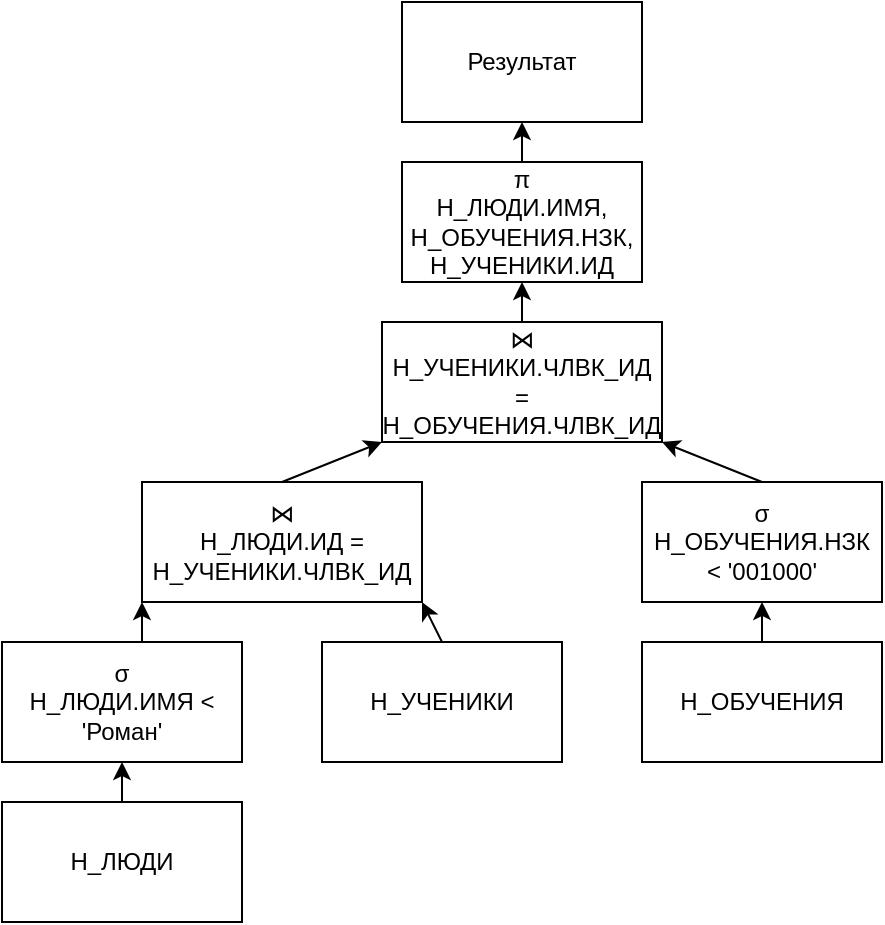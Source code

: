<mxfile version="22.1.11" type="device">
  <diagram name="Страница — 1" id="K1GuHLXQaXbjNu8LGzyw">
    <mxGraphModel dx="1036" dy="606" grid="1" gridSize="10" guides="1" tooltips="1" connect="1" arrows="1" fold="1" page="1" pageScale="1" pageWidth="827" pageHeight="1169" math="0" shadow="0">
      <root>
        <mxCell id="0" />
        <mxCell id="1" parent="0" />
        <mxCell id="CviIP6W64GD_s6nnUqM6-19" style="edgeStyle=orthogonalEdgeStyle;rounded=0;orthogonalLoop=1;jettySize=auto;html=1;exitX=0.5;exitY=0;exitDx=0;exitDy=0;entryX=0.5;entryY=1;entryDx=0;entryDy=0;" edge="1" parent="1" source="CviIP6W64GD_s6nnUqM6-1" target="CviIP6W64GD_s6nnUqM6-18">
          <mxGeometry relative="1" as="geometry" />
        </mxCell>
        <mxCell id="CviIP6W64GD_s6nnUqM6-1" value="Н_ЛЮДИ" style="rounded=0;whiteSpace=wrap;html=1;" vertex="1" parent="1">
          <mxGeometry x="40" y="700" width="120" height="60" as="geometry" />
        </mxCell>
        <mxCell id="CviIP6W64GD_s6nnUqM6-4" style="rounded=0;orthogonalLoop=1;jettySize=auto;html=1;exitX=0.5;exitY=0;exitDx=0;exitDy=0;entryX=1;entryY=1;entryDx=0;entryDy=0;" edge="1" parent="1" source="CviIP6W64GD_s6nnUqM6-2" target="CviIP6W64GD_s6nnUqM6-3">
          <mxGeometry relative="1" as="geometry" />
        </mxCell>
        <mxCell id="CviIP6W64GD_s6nnUqM6-2" value="Н_УЧЕНИКИ" style="rounded=0;whiteSpace=wrap;html=1;" vertex="1" parent="1">
          <mxGeometry x="200" y="620" width="120" height="60" as="geometry" />
        </mxCell>
        <mxCell id="CviIP6W64GD_s6nnUqM6-9" style="rounded=0;orthogonalLoop=1;jettySize=auto;html=1;exitX=0.5;exitY=0;exitDx=0;exitDy=0;entryX=0;entryY=1;entryDx=0;entryDy=0;" edge="1" parent="1" source="CviIP6W64GD_s6nnUqM6-3" target="CviIP6W64GD_s6nnUqM6-7">
          <mxGeometry relative="1" as="geometry" />
        </mxCell>
        <mxCell id="CviIP6W64GD_s6nnUqM6-3" value="⋈&lt;br&gt;Н_ЛЮДИ.ИД = Н_УЧЕНИКИ.ЧЛВК_ИД" style="rounded=0;whiteSpace=wrap;html=1;" vertex="1" parent="1">
          <mxGeometry x="110" y="540" width="140" height="60" as="geometry" />
        </mxCell>
        <mxCell id="CviIP6W64GD_s6nnUqM6-22" style="edgeStyle=orthogonalEdgeStyle;rounded=0;orthogonalLoop=1;jettySize=auto;html=1;exitX=0.5;exitY=0;exitDx=0;exitDy=0;entryX=0.5;entryY=1;entryDx=0;entryDy=0;" edge="1" parent="1" source="CviIP6W64GD_s6nnUqM6-6" target="CviIP6W64GD_s6nnUqM6-21">
          <mxGeometry relative="1" as="geometry" />
        </mxCell>
        <mxCell id="CviIP6W64GD_s6nnUqM6-6" value="Н_ОБУЧЕНИЯ" style="rounded=0;whiteSpace=wrap;html=1;" vertex="1" parent="1">
          <mxGeometry x="360" y="620" width="120" height="60" as="geometry" />
        </mxCell>
        <mxCell id="CviIP6W64GD_s6nnUqM6-11" style="edgeStyle=orthogonalEdgeStyle;rounded=0;orthogonalLoop=1;jettySize=auto;html=1;exitX=0.5;exitY=0;exitDx=0;exitDy=0;entryX=0.5;entryY=1;entryDx=0;entryDy=0;" edge="1" parent="1" source="CviIP6W64GD_s6nnUqM6-7">
          <mxGeometry relative="1" as="geometry">
            <mxPoint x="300" y="440" as="targetPoint" />
          </mxGeometry>
        </mxCell>
        <mxCell id="CviIP6W64GD_s6nnUqM6-7" value="⋈&lt;br&gt;Н_УЧЕНИКИ.ЧЛВК_ИД = Н_ОБУЧЕНИЯ.ЧЛВК_ИД" style="rounded=0;whiteSpace=wrap;html=1;" vertex="1" parent="1">
          <mxGeometry x="230" y="460" width="140" height="60" as="geometry" />
        </mxCell>
        <mxCell id="CviIP6W64GD_s6nnUqM6-17" style="edgeStyle=orthogonalEdgeStyle;rounded=0;orthogonalLoop=1;jettySize=auto;html=1;exitX=0.5;exitY=0;exitDx=0;exitDy=0;entryX=0.5;entryY=1;entryDx=0;entryDy=0;" edge="1" parent="1" source="CviIP6W64GD_s6nnUqM6-14" target="CviIP6W64GD_s6nnUqM6-16">
          <mxGeometry relative="1" as="geometry" />
        </mxCell>
        <mxCell id="CviIP6W64GD_s6nnUqM6-14" value="π&lt;br style=&quot;border-color: var(--border-color);&quot;&gt;Н_ЛЮДИ.ИМЯ, Н_ОБУЧЕНИЯ.НЗК, Н_УЧЕНИКИ.ИД" style="rounded=0;whiteSpace=wrap;html=1;" vertex="1" parent="1">
          <mxGeometry x="240" y="380" width="120" height="60" as="geometry" />
        </mxCell>
        <mxCell id="CviIP6W64GD_s6nnUqM6-16" value="Результат" style="rounded=0;whiteSpace=wrap;html=1;" vertex="1" parent="1">
          <mxGeometry x="240" y="300" width="120" height="60" as="geometry" />
        </mxCell>
        <mxCell id="CviIP6W64GD_s6nnUqM6-20" style="edgeStyle=orthogonalEdgeStyle;rounded=0;orthogonalLoop=1;jettySize=auto;html=1;exitX=0.5;exitY=0;exitDx=0;exitDy=0;entryX=0;entryY=1;entryDx=0;entryDy=0;" edge="1" parent="1" source="CviIP6W64GD_s6nnUqM6-18" target="CviIP6W64GD_s6nnUqM6-3">
          <mxGeometry relative="1" as="geometry" />
        </mxCell>
        <mxCell id="CviIP6W64GD_s6nnUqM6-18" value="σ&lt;br&gt;Н_ЛЮДИ.ИМЯ &amp;lt; &#39;Роман&#39;" style="rounded=0;whiteSpace=wrap;html=1;" vertex="1" parent="1">
          <mxGeometry x="40" y="620" width="120" height="60" as="geometry" />
        </mxCell>
        <mxCell id="CviIP6W64GD_s6nnUqM6-23" style="rounded=0;orthogonalLoop=1;jettySize=auto;html=1;exitX=0.5;exitY=0;exitDx=0;exitDy=0;entryX=1;entryY=1;entryDx=0;entryDy=0;" edge="1" parent="1" source="CviIP6W64GD_s6nnUqM6-21" target="CviIP6W64GD_s6nnUqM6-7">
          <mxGeometry relative="1" as="geometry" />
        </mxCell>
        <mxCell id="CviIP6W64GD_s6nnUqM6-21" value="σ&lt;br style=&quot;border-color: var(--border-color);&quot;&gt;Н_ОБУЧЕНИЯ.НЗК &amp;lt; &#39;001000&#39;" style="rounded=0;whiteSpace=wrap;html=1;" vertex="1" parent="1">
          <mxGeometry x="360" y="540" width="120" height="60" as="geometry" />
        </mxCell>
      </root>
    </mxGraphModel>
  </diagram>
</mxfile>
